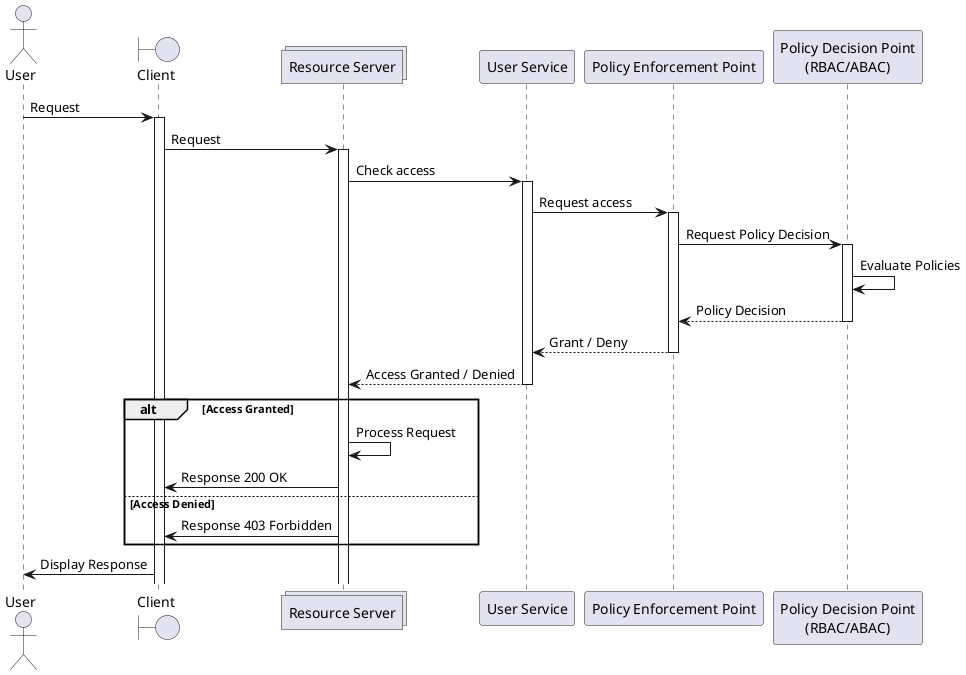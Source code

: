 @startuml access control

actor User
boundary Client
collections "Resource Server" as ResourceServer
participant "User Service" as UserService
participant "Policy Enforcement Point" as PEP
participant "Policy Decision Point\n(RBAC/ABAC)" as PDP

User -> Client ++: Request
Client -> ResourceServer ++: Request
ResourceServer -> UserService ++: Check access
UserService -> PEP ++: Request access
PEP -> PDP ++: Request Policy Decision
PDP -> PDP: Evaluate Policies
return Policy Decision
return Grant / Deny
return Access Granted / Denied
alt Access Granted
    ResourceServer -> ResourceServer: Process Request
    ResourceServer -> Client: Response 200 OK
else Access Denied
    ResourceServer -> Client: Response 403 Forbidden
end

Client -> User: Display Response

@enduml
